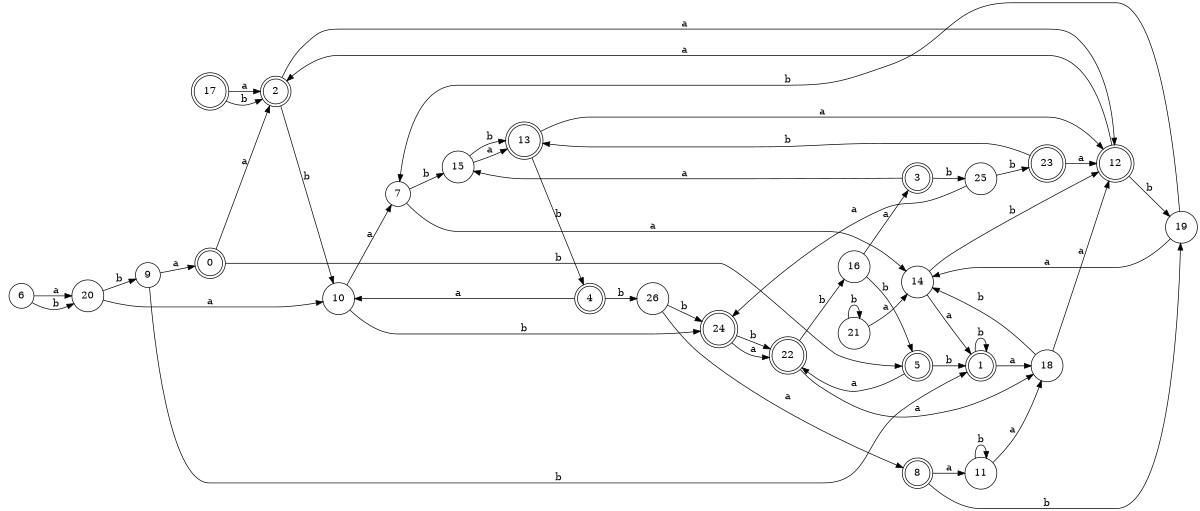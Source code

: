 digraph n22_9 {
__start0 [label="" shape="none"];

rankdir=LR;
size="8,5";

s0 [style="rounded,filled", color="black", fillcolor="white" shape="doublecircle", label="0"];
s1 [style="rounded,filled", color="black", fillcolor="white" shape="doublecircle", label="1"];
s2 [style="rounded,filled", color="black", fillcolor="white" shape="doublecircle", label="2"];
s3 [style="rounded,filled", color="black", fillcolor="white" shape="doublecircle", label="3"];
s4 [style="rounded,filled", color="black", fillcolor="white" shape="doublecircle", label="4"];
s5 [style="rounded,filled", color="black", fillcolor="white" shape="doublecircle", label="5"];
s6 [style="filled", color="black", fillcolor="white" shape="circle", label="6"];
s7 [style="filled", color="black", fillcolor="white" shape="circle", label="7"];
s8 [style="rounded,filled", color="black", fillcolor="white" shape="doublecircle", label="8"];
s9 [style="filled", color="black", fillcolor="white" shape="circle", label="9"];
s10 [style="filled", color="black", fillcolor="white" shape="circle", label="10"];
s11 [style="filled", color="black", fillcolor="white" shape="circle", label="11"];
s12 [style="rounded,filled", color="black", fillcolor="white" shape="doublecircle", label="12"];
s13 [style="rounded,filled", color="black", fillcolor="white" shape="doublecircle", label="13"];
s14 [style="filled", color="black", fillcolor="white" shape="circle", label="14"];
s15 [style="filled", color="black", fillcolor="white" shape="circle", label="15"];
s16 [style="filled", color="black", fillcolor="white" shape="circle", label="16"];
s17 [style="rounded,filled", color="black", fillcolor="white" shape="doublecircle", label="17"];
s18 [style="filled", color="black", fillcolor="white" shape="circle", label="18"];
s19 [style="filled", color="black", fillcolor="white" shape="circle", label="19"];
s20 [style="filled", color="black", fillcolor="white" shape="circle", label="20"];
s21 [style="filled", color="black", fillcolor="white" shape="circle", label="21"];
s22 [style="rounded,filled", color="black", fillcolor="white" shape="doublecircle", label="22"];
s23 [style="rounded,filled", color="black", fillcolor="white" shape="doublecircle", label="23"];
s24 [style="rounded,filled", color="black", fillcolor="white" shape="doublecircle", label="24"];
s25 [style="filled", color="black", fillcolor="white" shape="circle", label="25"];
s26 [style="filled", color="black", fillcolor="white" shape="circle", label="26"];
s0 -> s2 [label="a"];
s0 -> s5 [label="b"];
s1 -> s18 [label="a"];
s1 -> s1 [label="b"];
s2 -> s12 [label="a"];
s2 -> s10 [label="b"];
s3 -> s15 [label="a"];
s3 -> s25 [label="b"];
s4 -> s10 [label="a"];
s4 -> s26 [label="b"];
s5 -> s22 [label="a"];
s5 -> s1 [label="b"];
s6 -> s20 [label="a"];
s6 -> s20 [label="b"];
s7 -> s14 [label="a"];
s7 -> s15 [label="b"];
s8 -> s11 [label="a"];
s8 -> s19 [label="b"];
s9 -> s0 [label="a"];
s9 -> s1 [label="b"];
s10 -> s7 [label="a"];
s10 -> s24 [label="b"];
s11 -> s18 [label="a"];
s11 -> s11 [label="b"];
s12 -> s2 [label="a"];
s12 -> s19 [label="b"];
s13 -> s12 [label="a"];
s13 -> s4 [label="b"];
s14 -> s1 [label="a"];
s14 -> s12 [label="b"];
s15 -> s13 [label="a"];
s15 -> s13 [label="b"];
s16 -> s3 [label="a"];
s16 -> s5 [label="b"];
s17 -> s2 [label="a"];
s17 -> s2 [label="b"];
s18 -> s12 [label="a"];
s18 -> s14 [label="b"];
s19 -> s14 [label="a"];
s19 -> s7 [label="b"];
s20 -> s10 [label="a"];
s20 -> s9 [label="b"];
s21 -> s14 [label="a"];
s21 -> s21 [label="b"];
s22 -> s18 [label="a"];
s22 -> s16 [label="b"];
s23 -> s12 [label="a"];
s23 -> s13 [label="b"];
s24 -> s22 [label="a"];
s24 -> s22 [label="b"];
s25 -> s24 [label="a"];
s25 -> s23 [label="b"];
s26 -> s8 [label="a"];
s26 -> s24 [label="b"];

}